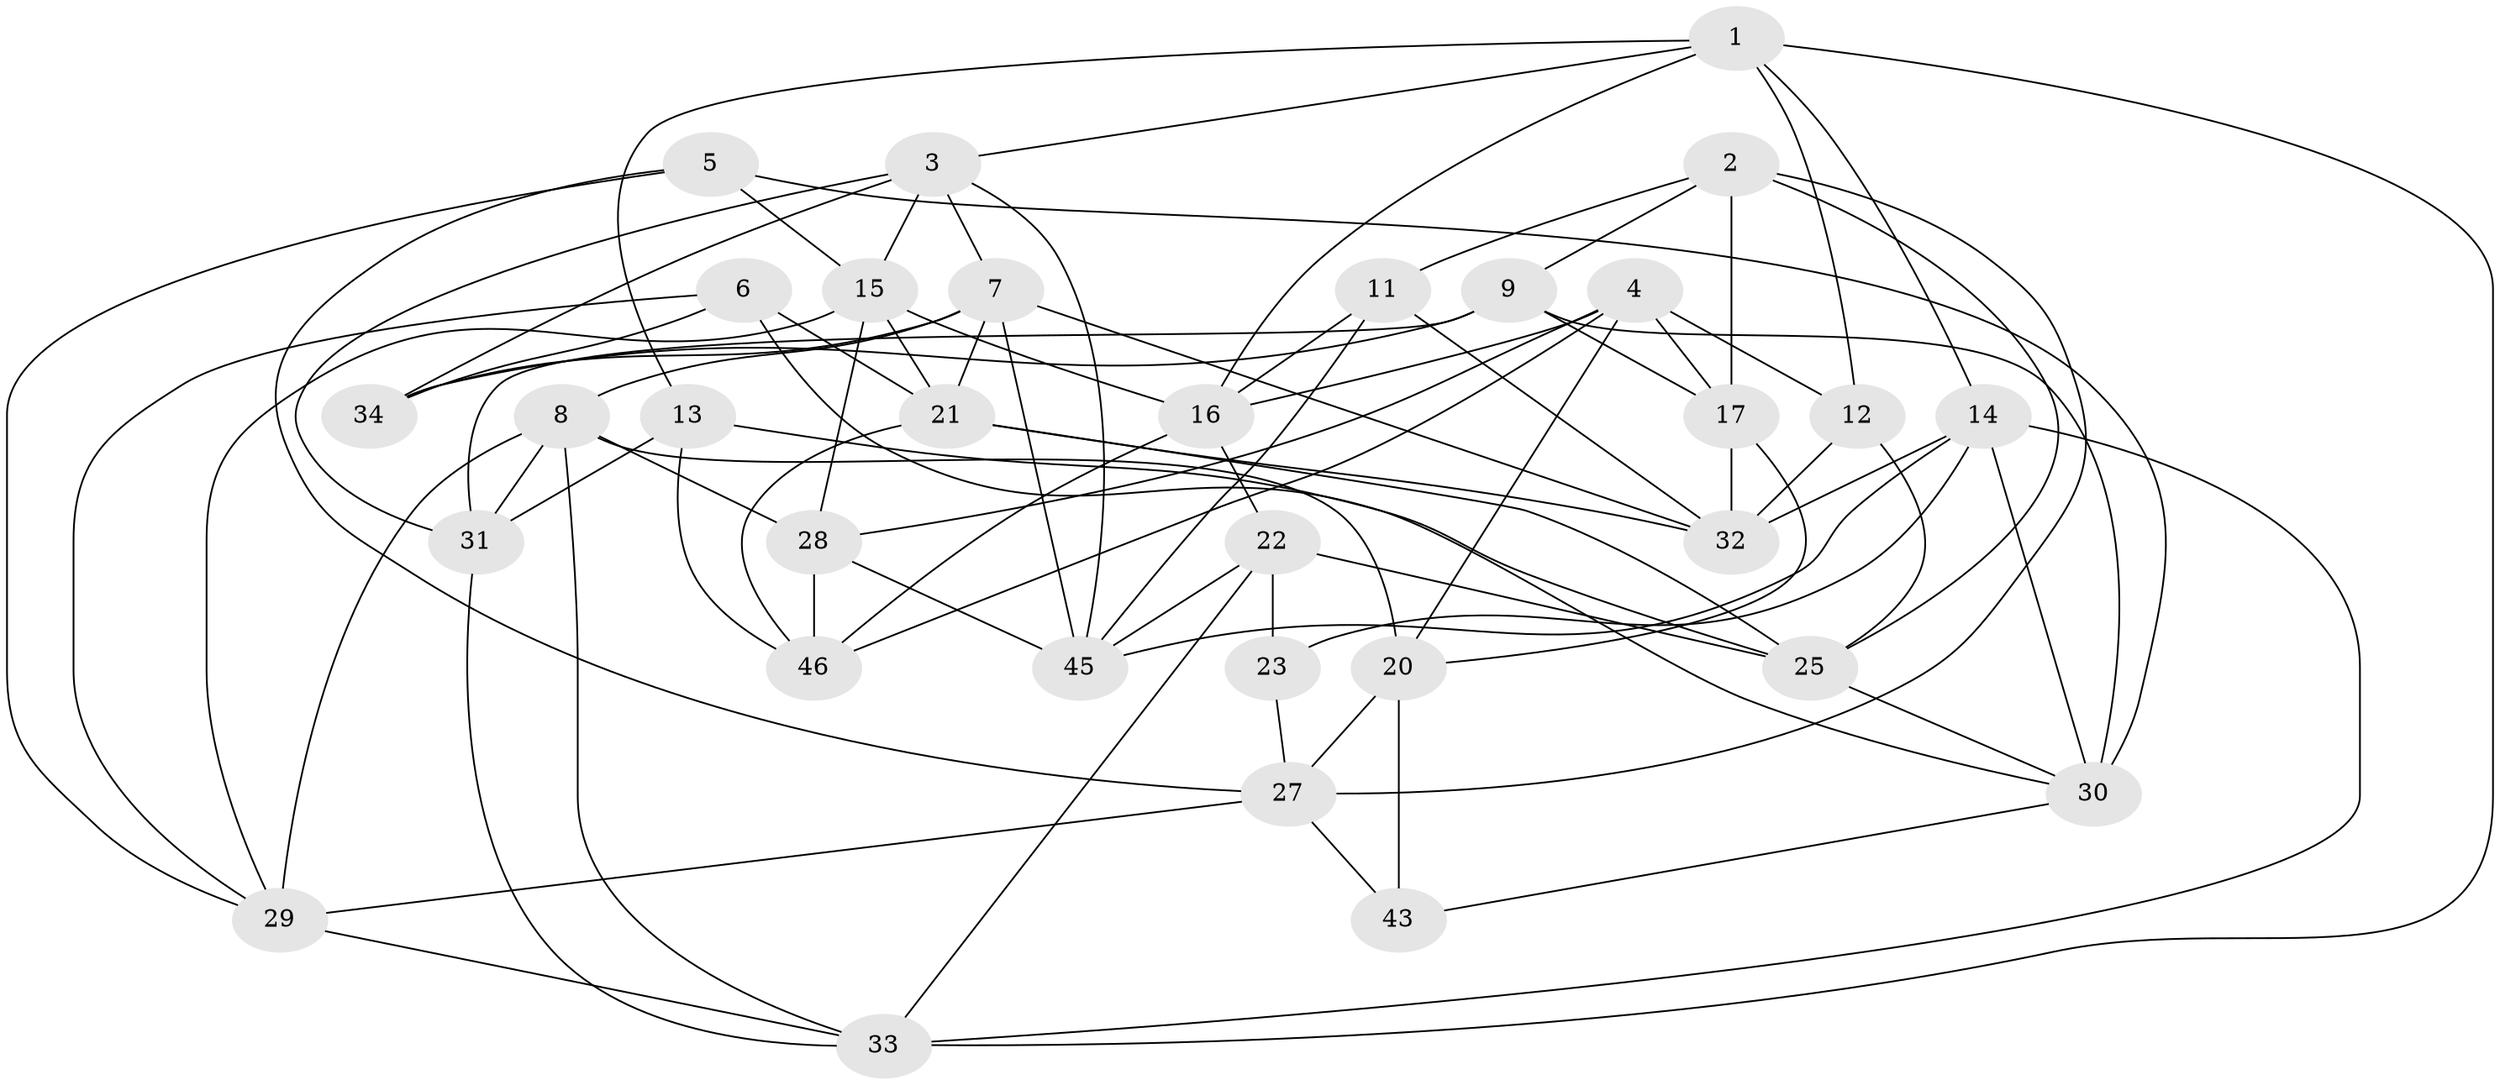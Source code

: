 // original degree distribution, {4: 1.0}
// Generated by graph-tools (version 1.1) at 2025/11/02/27/25 16:11:48]
// undirected, 32 vertices, 83 edges
graph export_dot {
graph [start="1"]
  node [color=gray90,style=filled];
  1 [super="+53"];
  2 [super="+19"];
  3 [super="+36"];
  4 [super="+24"];
  5;
  6;
  7 [super="+10"];
  8 [super="+35"];
  9 [super="+39"];
  11;
  12;
  13;
  14 [super="+44"];
  15 [super="+18"];
  16 [super="+48"];
  17 [super="+50"];
  20 [super="+26"];
  21 [super="+38"];
  22 [super="+56"];
  23;
  25 [super="+52"];
  27 [super="+40"];
  28 [super="+55"];
  29 [super="+49"];
  30 [super="+41"];
  31 [super="+37"];
  32 [super="+47"];
  33 [super="+42"];
  34;
  43;
  45 [super="+51"];
  46 [super="+54"];
  1 -- 13;
  1 -- 3;
  1 -- 16;
  1 -- 12;
  1 -- 14;
  1 -- 33;
  2 -- 11;
  2 -- 27;
  2 -- 17 [weight=2];
  2 -- 25;
  2 -- 9;
  3 -- 7;
  3 -- 34;
  3 -- 15;
  3 -- 31;
  3 -- 45;
  4 -- 16;
  4 -- 28;
  4 -- 12;
  4 -- 17;
  4 -- 20;
  4 -- 46;
  5 -- 27;
  5 -- 29;
  5 -- 15;
  5 -- 30;
  6 -- 34;
  6 -- 30;
  6 -- 21;
  6 -- 29;
  7 -- 45;
  7 -- 21;
  7 -- 8;
  7 -- 32;
  7 -- 34;
  8 -- 31;
  8 -- 20;
  8 -- 33;
  8 -- 29;
  8 -- 28;
  9 -- 30;
  9 -- 17;
  9 -- 31 [weight=2];
  9 -- 34;
  11 -- 16;
  11 -- 45;
  11 -- 32;
  12 -- 32;
  12 -- 25;
  13 -- 25;
  13 -- 46;
  13 -- 31;
  14 -- 32;
  14 -- 33;
  14 -- 23;
  14 -- 30;
  14 -- 45;
  15 -- 29;
  15 -- 16;
  15 -- 21;
  15 -- 28;
  16 -- 22;
  16 -- 46;
  17 -- 32;
  17 -- 20;
  20 -- 43 [weight=2];
  20 -- 27;
  21 -- 46;
  21 -- 25;
  21 -- 32;
  22 -- 23 [weight=2];
  22 -- 33;
  22 -- 45;
  22 -- 25;
  23 -- 27;
  25 -- 30;
  27 -- 43;
  27 -- 29;
  28 -- 46 [weight=2];
  28 -- 45;
  29 -- 33;
  30 -- 43;
  31 -- 33;
}
